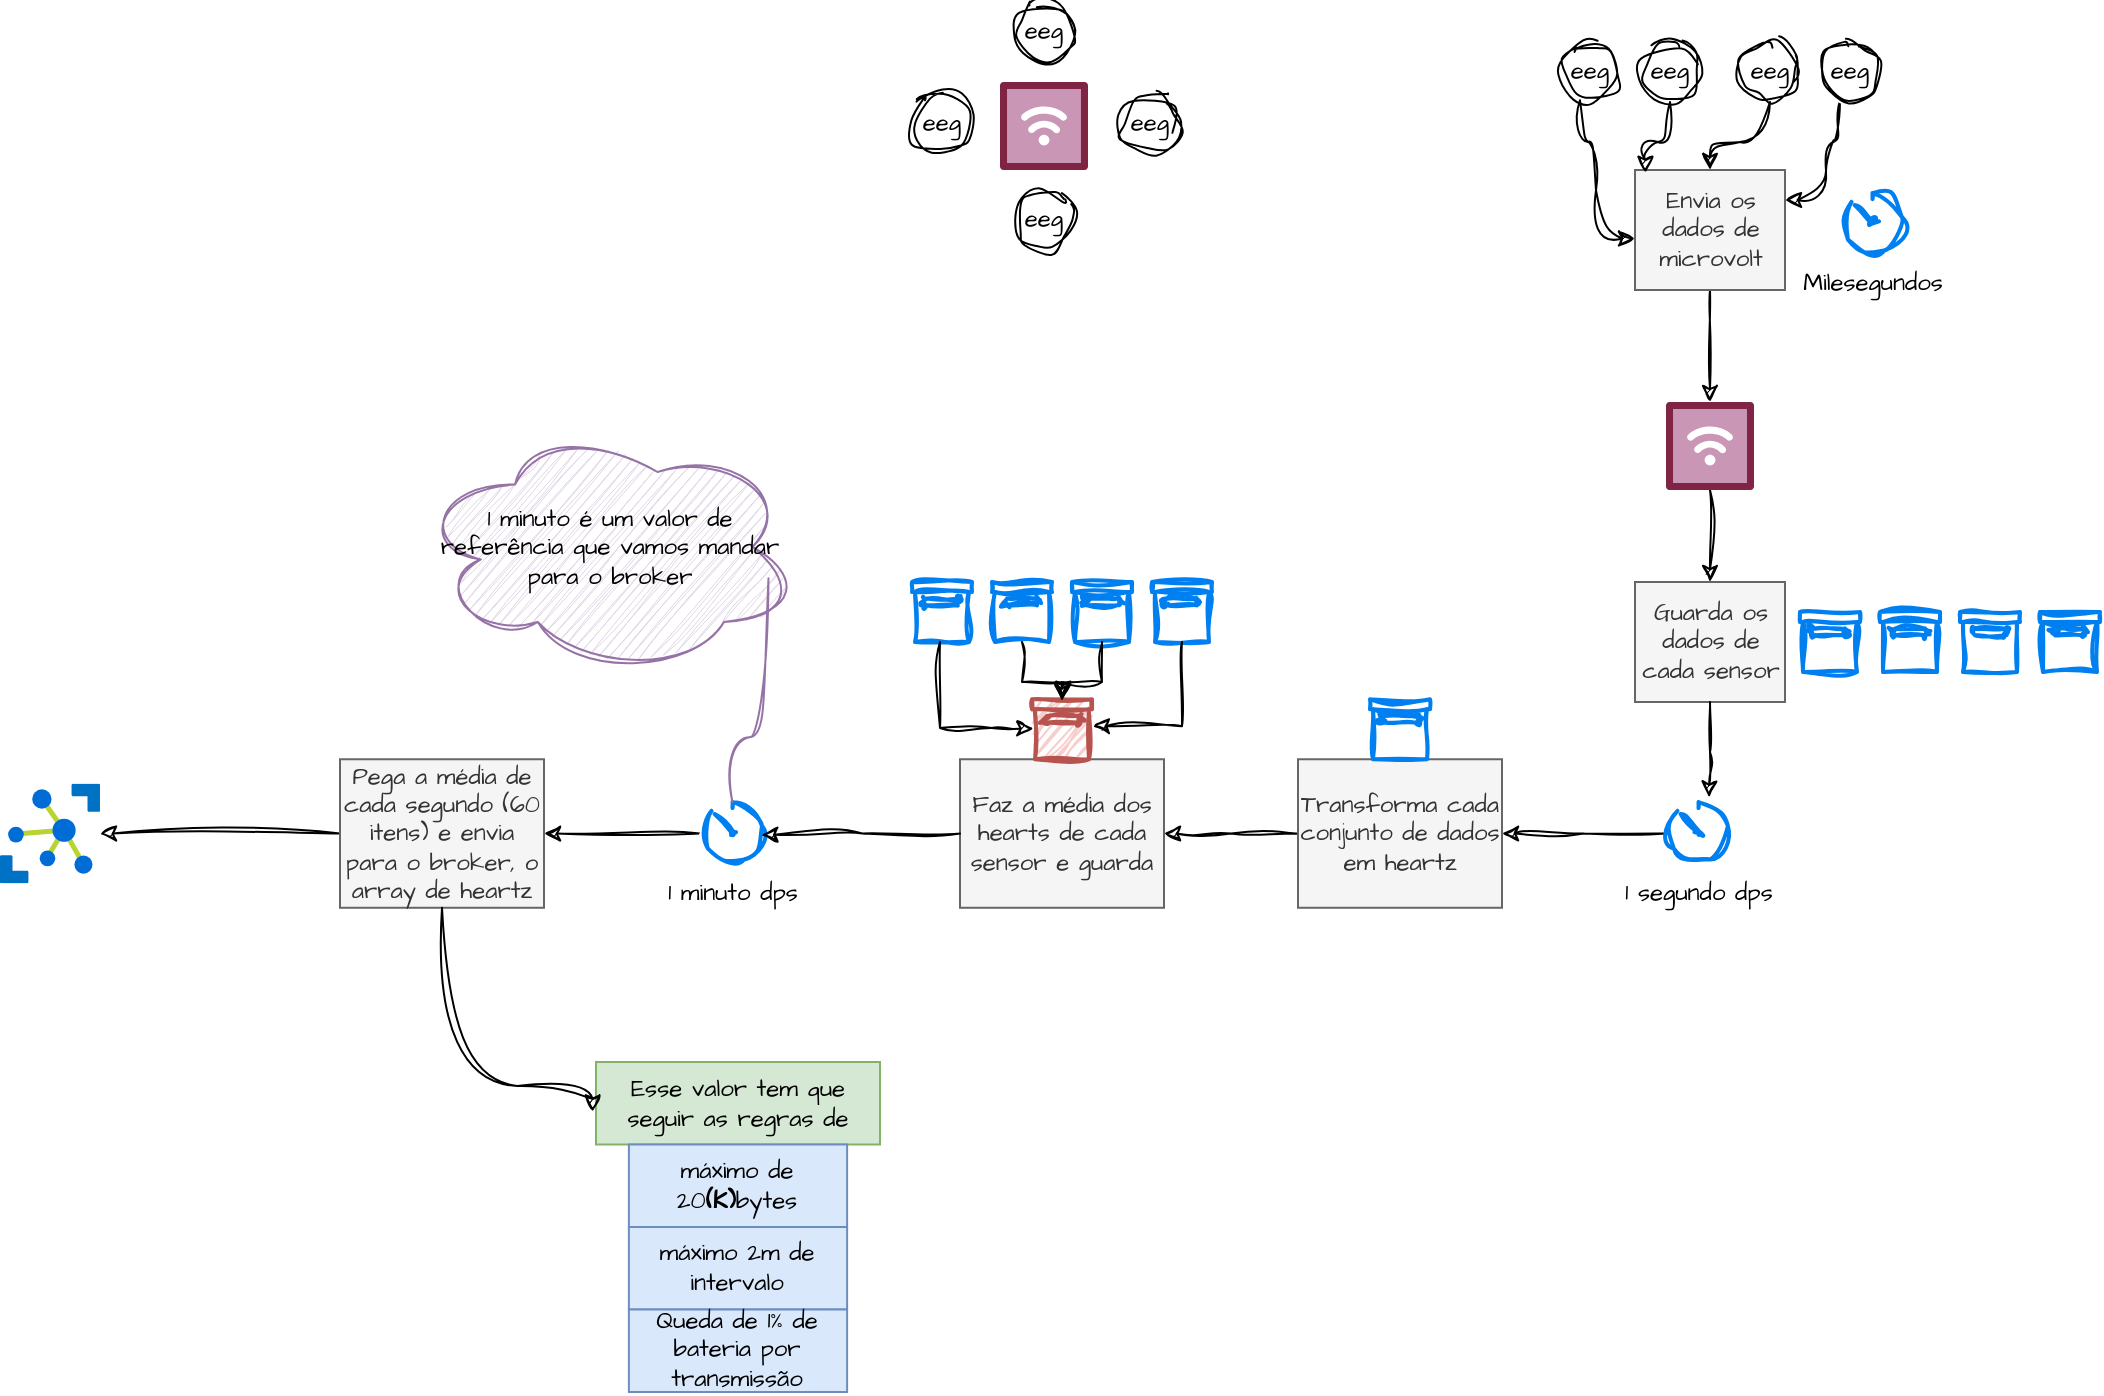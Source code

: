 <mxfile version="24.1.0" type="github">
  <diagram name="Page-1" id="V0QjYk44DjomA8azqZS-">
    <mxGraphModel dx="1290" dy="255" grid="1" gridSize="10" guides="1" tooltips="1" connect="1" arrows="1" fold="1" page="1" pageScale="1" pageWidth="827" pageHeight="1169" math="0" shadow="0">
      <root>
        <mxCell id="0" />
        <mxCell id="1" parent="0" />
        <mxCell id="IBkin0WqaZqA1a8_IyNM-1" value="" style="verticalLabelPosition=bottom;aspect=fixed;html=1;shape=mxgraph.salesforce.iot;hachureGap=4;fontFamily=Architects Daughter;fontSource=https%3A%2F%2Ffonts.googleapis.com%2Fcss%3Ffamily%3DArchitects%2BDaughter;" vertex="1" parent="1">
          <mxGeometry x="250" y="90" width="44" height="44" as="geometry" />
        </mxCell>
        <mxCell id="IBkin0WqaZqA1a8_IyNM-7" value="eeg" style="ellipse;whiteSpace=wrap;html=1;aspect=fixed;sketch=1;hachureGap=4;jiggle=2;curveFitting=1;fontFamily=Architects Daughter;fontSource=https%3A%2F%2Ffonts.googleapis.com%2Fcss%3Ffamily%3DArchitects%2BDaughter;" vertex="1" parent="1">
          <mxGeometry x="530" y="70" width="30" height="30" as="geometry" />
        </mxCell>
        <mxCell id="IBkin0WqaZqA1a8_IyNM-14" style="edgeStyle=orthogonalEdgeStyle;rounded=0;sketch=1;hachureGap=4;jiggle=2;curveFitting=1;orthogonalLoop=1;jettySize=auto;html=1;fontFamily=Architects Daughter;fontSource=https%3A%2F%2Ffonts.googleapis.com%2Fcss%3Ffamily%3DArchitects%2BDaughter;" edge="1" parent="1" source="IBkin0WqaZqA1a8_IyNM-10" target="IBkin0WqaZqA1a8_IyNM-13">
          <mxGeometry relative="1" as="geometry" />
        </mxCell>
        <mxCell id="IBkin0WqaZqA1a8_IyNM-10" value="Envia os dados de microvolt" style="rounded=0;whiteSpace=wrap;html=1;hachureGap=4;fontFamily=Architects Daughter;fontSource=https%3A%2F%2Ffonts.googleapis.com%2Fcss%3Ffamily%3DArchitects%2BDaughter;fillColor=#f5f5f5;fontColor=#333333;strokeColor=#666666;" vertex="1" parent="1">
          <mxGeometry x="567.5" y="134" width="75" height="60" as="geometry" />
        </mxCell>
        <mxCell id="IBkin0WqaZqA1a8_IyNM-12" value="Milesegundos" style="html=1;verticalLabelPosition=bottom;align=center;labelBackgroundColor=#ffffff;verticalAlign=top;strokeWidth=2;strokeColor=#0080F0;shadow=0;dashed=0;shape=mxgraph.ios7.icons.gauge;sketch=1;hachureGap=4;jiggle=2;curveFitting=1;fontFamily=Architects Daughter;fontSource=https%3A%2F%2Ffonts.googleapis.com%2Fcss%3Ffamily%3DArchitects%2BDaughter;" vertex="1" parent="1">
          <mxGeometry x="670" y="145.5" width="32.4" height="31.5" as="geometry" />
        </mxCell>
        <mxCell id="IBkin0WqaZqA1a8_IyNM-40" style="edgeStyle=orthogonalEdgeStyle;rounded=0;sketch=1;hachureGap=4;jiggle=2;curveFitting=1;orthogonalLoop=1;jettySize=auto;html=1;entryX=0.5;entryY=0;entryDx=0;entryDy=0;fontFamily=Architects Daughter;fontSource=https%3A%2F%2Ffonts.googleapis.com%2Fcss%3Ffamily%3DArchitects%2BDaughter;" edge="1" parent="1" source="IBkin0WqaZqA1a8_IyNM-13" target="IBkin0WqaZqA1a8_IyNM-38">
          <mxGeometry relative="1" as="geometry" />
        </mxCell>
        <mxCell id="IBkin0WqaZqA1a8_IyNM-13" value="" style="verticalLabelPosition=bottom;aspect=fixed;html=1;shape=mxgraph.salesforce.iot;hachureGap=4;fontFamily=Architects Daughter;fontSource=https%3A%2F%2Ffonts.googleapis.com%2Fcss%3Ffamily%3DArchitects%2BDaughter;" vertex="1" parent="1">
          <mxGeometry x="583" y="250" width="44" height="44" as="geometry" />
        </mxCell>
        <mxCell id="IBkin0WqaZqA1a8_IyNM-19" style="edgeStyle=orthogonalEdgeStyle;rounded=0;sketch=1;hachureGap=4;jiggle=2;curveFitting=1;orthogonalLoop=1;jettySize=auto;html=1;fontFamily=Architects Daughter;fontSource=https%3A%2F%2Ffonts.googleapis.com%2Fcss%3Ffamily%3DArchitects%2BDaughter;curved=1;" edge="1" parent="1" source="IBkin0WqaZqA1a8_IyNM-17" target="IBkin0WqaZqA1a8_IyNM-10">
          <mxGeometry relative="1" as="geometry" />
        </mxCell>
        <mxCell id="IBkin0WqaZqA1a8_IyNM-17" value="eeg" style="ellipse;whiteSpace=wrap;html=1;aspect=fixed;sketch=1;hachureGap=4;jiggle=2;curveFitting=1;fontFamily=Architects Daughter;fontSource=https%3A%2F%2Ffonts.googleapis.com%2Fcss%3Ffamily%3DArchitects%2BDaughter;" vertex="1" parent="1">
          <mxGeometry x="620" y="70" width="30" height="30" as="geometry" />
        </mxCell>
        <mxCell id="IBkin0WqaZqA1a8_IyNM-21" style="edgeStyle=orthogonalEdgeStyle;rounded=0;sketch=1;hachureGap=4;jiggle=2;curveFitting=1;orthogonalLoop=1;jettySize=auto;html=1;entryX=1;entryY=0.25;entryDx=0;entryDy=0;fontFamily=Architects Daughter;fontSource=https%3A%2F%2Ffonts.googleapis.com%2Fcss%3Ffamily%3DArchitects%2BDaughter;curved=1;" edge="1" parent="1" source="IBkin0WqaZqA1a8_IyNM-18" target="IBkin0WqaZqA1a8_IyNM-10">
          <mxGeometry relative="1" as="geometry">
            <Array as="points">
              <mxPoint x="670" y="120" />
              <mxPoint x="663" y="120" />
              <mxPoint x="663" y="149" />
            </Array>
          </mxGeometry>
        </mxCell>
        <mxCell id="IBkin0WqaZqA1a8_IyNM-18" value="eeg" style="ellipse;whiteSpace=wrap;html=1;aspect=fixed;sketch=1;hachureGap=4;jiggle=2;curveFitting=1;fontFamily=Architects Daughter;fontSource=https%3A%2F%2Ffonts.googleapis.com%2Fcss%3Ffamily%3DArchitects%2BDaughter;" vertex="1" parent="1">
          <mxGeometry x="660" y="70" width="30" height="30" as="geometry" />
        </mxCell>
        <mxCell id="IBkin0WqaZqA1a8_IyNM-20" style="edgeStyle=orthogonalEdgeStyle;rounded=0;sketch=1;hachureGap=4;jiggle=2;curveFitting=1;orthogonalLoop=1;jettySize=auto;html=1;entryX=0;entryY=0.571;entryDx=0;entryDy=0;entryPerimeter=0;fontFamily=Architects Daughter;fontSource=https%3A%2F%2Ffonts.googleapis.com%2Fcss%3Ffamily%3DArchitects%2BDaughter;curved=1;" edge="1" parent="1" source="IBkin0WqaZqA1a8_IyNM-7" target="IBkin0WqaZqA1a8_IyNM-10">
          <mxGeometry relative="1" as="geometry">
            <Array as="points">
              <mxPoint x="540" y="120" />
              <mxPoint x="548" y="120" />
              <mxPoint x="548" y="168" />
            </Array>
          </mxGeometry>
        </mxCell>
        <mxCell id="IBkin0WqaZqA1a8_IyNM-22" value="eeg" style="ellipse;whiteSpace=wrap;html=1;aspect=fixed;sketch=1;hachureGap=4;jiggle=2;curveFitting=1;fontFamily=Architects Daughter;fontSource=https%3A%2F%2Ffonts.googleapis.com%2Fcss%3Ffamily%3DArchitects%2BDaughter;" vertex="1" parent="1">
          <mxGeometry x="570" y="70" width="30" height="30" as="geometry" />
        </mxCell>
        <mxCell id="IBkin0WqaZqA1a8_IyNM-24" style="edgeStyle=orthogonalEdgeStyle;rounded=0;sketch=1;hachureGap=4;jiggle=2;curveFitting=1;orthogonalLoop=1;jettySize=auto;html=1;entryX=0.07;entryY=0.023;entryDx=0;entryDy=0;entryPerimeter=0;fontFamily=Architects Daughter;fontSource=https%3A%2F%2Ffonts.googleapis.com%2Fcss%3Ffamily%3DArchitects%2BDaughter;curved=1;" edge="1" parent="1" source="IBkin0WqaZqA1a8_IyNM-22" target="IBkin0WqaZqA1a8_IyNM-10">
          <mxGeometry relative="1" as="geometry" />
        </mxCell>
        <mxCell id="IBkin0WqaZqA1a8_IyNM-44" style="edgeStyle=orthogonalEdgeStyle;rounded=0;sketch=1;hachureGap=4;jiggle=2;curveFitting=1;orthogonalLoop=1;jettySize=auto;html=1;entryX=1;entryY=0.5;entryDx=0;entryDy=0;fontFamily=Architects Daughter;fontSource=https%3A%2F%2Ffonts.googleapis.com%2Fcss%3Ffamily%3DArchitects%2BDaughter;" edge="1" parent="1" source="IBkin0WqaZqA1a8_IyNM-26" target="IBkin0WqaZqA1a8_IyNM-42">
          <mxGeometry relative="1" as="geometry" />
        </mxCell>
        <mxCell id="IBkin0WqaZqA1a8_IyNM-26" value="1 segundo dps" style="html=1;verticalLabelPosition=bottom;align=center;labelBackgroundColor=#ffffff;verticalAlign=top;strokeWidth=2;strokeColor=#0080F0;shadow=0;dashed=0;shape=mxgraph.ios7.icons.gauge;sketch=1;hachureGap=4;jiggle=2;curveFitting=1;fontFamily=Architects Daughter;fontSource=https%3A%2F%2Ffonts.googleapis.com%2Fcss%3Ffamily%3DArchitects%2BDaughter;" vertex="1" parent="1">
          <mxGeometry x="583.0" y="450" width="32.4" height="31.5" as="geometry" />
        </mxCell>
        <mxCell id="IBkin0WqaZqA1a8_IyNM-32" value="" style="html=1;verticalLabelPosition=bottom;align=center;labelBackgroundColor=#ffffff;verticalAlign=top;strokeWidth=2;strokeColor=#0080F0;shadow=0;dashed=0;shape=mxgraph.ios7.icons.box;sketch=1;hachureGap=4;jiggle=2;curveFitting=1;fontFamily=Architects Daughter;fontSource=https%3A%2F%2Ffonts.googleapis.com%2Fcss%3Ffamily%3DArchitects%2BDaughter;" vertex="1" parent="1">
          <mxGeometry x="650" y="355" width="30" height="30" as="geometry" />
        </mxCell>
        <mxCell id="IBkin0WqaZqA1a8_IyNM-35" value="" style="html=1;verticalLabelPosition=bottom;align=center;labelBackgroundColor=#ffffff;verticalAlign=top;strokeWidth=2;strokeColor=#0080F0;shadow=0;dashed=0;shape=mxgraph.ios7.icons.box;sketch=1;hachureGap=4;jiggle=2;curveFitting=1;fontFamily=Architects Daughter;fontSource=https%3A%2F%2Ffonts.googleapis.com%2Fcss%3Ffamily%3DArchitects%2BDaughter;" vertex="1" parent="1">
          <mxGeometry x="690" y="355" width="30" height="30" as="geometry" />
        </mxCell>
        <mxCell id="IBkin0WqaZqA1a8_IyNM-36" value="" style="html=1;verticalLabelPosition=bottom;align=center;labelBackgroundColor=#ffffff;verticalAlign=top;strokeWidth=2;strokeColor=#0080F0;shadow=0;dashed=0;shape=mxgraph.ios7.icons.box;sketch=1;hachureGap=4;jiggle=2;curveFitting=1;fontFamily=Architects Daughter;fontSource=https%3A%2F%2Ffonts.googleapis.com%2Fcss%3Ffamily%3DArchitects%2BDaughter;" vertex="1" parent="1">
          <mxGeometry x="730" y="355" width="30" height="30" as="geometry" />
        </mxCell>
        <mxCell id="IBkin0WqaZqA1a8_IyNM-37" value="" style="html=1;verticalLabelPosition=bottom;align=center;labelBackgroundColor=#ffffff;verticalAlign=top;strokeWidth=2;strokeColor=#0080F0;shadow=0;dashed=0;shape=mxgraph.ios7.icons.box;sketch=1;hachureGap=4;jiggle=2;curveFitting=1;fontFamily=Architects Daughter;fontSource=https%3A%2F%2Ffonts.googleapis.com%2Fcss%3Ffamily%3DArchitects%2BDaughter;" vertex="1" parent="1">
          <mxGeometry x="770" y="355" width="30" height="30" as="geometry" />
        </mxCell>
        <mxCell id="IBkin0WqaZqA1a8_IyNM-38" value="Guarda os dados de cada sensor" style="rounded=0;whiteSpace=wrap;html=1;hachureGap=4;fontFamily=Architects Daughter;fontSource=https%3A%2F%2Ffonts.googleapis.com%2Fcss%3Ffamily%3DArchitects%2BDaughter;fillColor=#f5f5f5;fontColor=#333333;strokeColor=#666666;" vertex="1" parent="1">
          <mxGeometry x="567.5" y="340" width="75" height="60" as="geometry" />
        </mxCell>
        <mxCell id="IBkin0WqaZqA1a8_IyNM-41" style="edgeStyle=orthogonalEdgeStyle;rounded=0;sketch=1;hachureGap=4;jiggle=2;curveFitting=1;orthogonalLoop=1;jettySize=auto;html=1;entryX=0.665;entryY=-0.071;entryDx=0;entryDy=0;entryPerimeter=0;fontFamily=Architects Daughter;fontSource=https%3A%2F%2Ffonts.googleapis.com%2Fcss%3Ffamily%3DArchitects%2BDaughter;" edge="1" parent="1" source="IBkin0WqaZqA1a8_IyNM-38" target="IBkin0WqaZqA1a8_IyNM-26">
          <mxGeometry relative="1" as="geometry" />
        </mxCell>
        <mxCell id="IBkin0WqaZqA1a8_IyNM-50" style="edgeStyle=orthogonalEdgeStyle;rounded=0;sketch=1;hachureGap=4;jiggle=2;curveFitting=1;orthogonalLoop=1;jettySize=auto;html=1;entryX=1;entryY=0.5;entryDx=0;entryDy=0;fontFamily=Architects Daughter;fontSource=https%3A%2F%2Ffonts.googleapis.com%2Fcss%3Ffamily%3DArchitects%2BDaughter;" edge="1" parent="1" source="IBkin0WqaZqA1a8_IyNM-42" target="IBkin0WqaZqA1a8_IyNM-45">
          <mxGeometry relative="1" as="geometry" />
        </mxCell>
        <mxCell id="IBkin0WqaZqA1a8_IyNM-42" value="Transforma cada conjunto de dados em heartz" style="rounded=0;whiteSpace=wrap;html=1;hachureGap=4;fontFamily=Architects Daughter;fontSource=https%3A%2F%2Ffonts.googleapis.com%2Fcss%3Ffamily%3DArchitects%2BDaughter;fillColor=#f5f5f5;fontColor=#333333;strokeColor=#666666;" vertex="1" parent="1">
          <mxGeometry x="399" y="428.63" width="102" height="74.25" as="geometry" />
        </mxCell>
        <mxCell id="IBkin0WqaZqA1a8_IyNM-43" value="" style="html=1;verticalLabelPosition=bottom;align=center;labelBackgroundColor=#ffffff;verticalAlign=top;strokeWidth=2;strokeColor=#0080F0;shadow=0;dashed=0;shape=mxgraph.ios7.icons.box;sketch=1;hachureGap=4;jiggle=2;curveFitting=1;fontFamily=Architects Daughter;fontSource=https%3A%2F%2Ffonts.googleapis.com%2Fcss%3Ffamily%3DArchitects%2BDaughter;" vertex="1" parent="1">
          <mxGeometry x="435" y="398.63" width="30" height="30" as="geometry" />
        </mxCell>
        <mxCell id="IBkin0WqaZqA1a8_IyNM-45" value="Faz a média dos hearts de cada sensor e guarda " style="rounded=0;whiteSpace=wrap;html=1;hachureGap=4;fontFamily=Architects Daughter;fontSource=https%3A%2F%2Ffonts.googleapis.com%2Fcss%3Ffamily%3DArchitects%2BDaughter;fillColor=#f5f5f5;fontColor=#333333;strokeColor=#666666;" vertex="1" parent="1">
          <mxGeometry x="230" y="428.63" width="102" height="74.25" as="geometry" />
        </mxCell>
        <mxCell id="IBkin0WqaZqA1a8_IyNM-46" value="" style="html=1;verticalLabelPosition=bottom;align=center;labelBackgroundColor=#ffffff;verticalAlign=top;strokeWidth=2;strokeColor=#0080F0;shadow=0;dashed=0;shape=mxgraph.ios7.icons.box;sketch=1;hachureGap=4;jiggle=2;curveFitting=1;fontFamily=Architects Daughter;fontSource=https%3A%2F%2Ffonts.googleapis.com%2Fcss%3Ffamily%3DArchitects%2BDaughter;" vertex="1" parent="1">
          <mxGeometry x="206" y="340" width="30" height="30" as="geometry" />
        </mxCell>
        <mxCell id="IBkin0WqaZqA1a8_IyNM-47" value="" style="html=1;verticalLabelPosition=bottom;align=center;labelBackgroundColor=#ffffff;verticalAlign=top;strokeWidth=2;strokeColor=#0080F0;shadow=0;dashed=0;shape=mxgraph.ios7.icons.box;sketch=1;hachureGap=4;jiggle=2;curveFitting=1;fontFamily=Architects Daughter;fontSource=https%3A%2F%2Ffonts.googleapis.com%2Fcss%3Ffamily%3DArchitects%2BDaughter;" vertex="1" parent="1">
          <mxGeometry x="246" y="340" width="30" height="30" as="geometry" />
        </mxCell>
        <mxCell id="IBkin0WqaZqA1a8_IyNM-48" value="" style="html=1;verticalLabelPosition=bottom;align=center;labelBackgroundColor=#ffffff;verticalAlign=top;strokeWidth=2;strokeColor=#0080F0;shadow=0;dashed=0;shape=mxgraph.ios7.icons.box;sketch=1;hachureGap=4;jiggle=2;curveFitting=1;fontFamily=Architects Daughter;fontSource=https%3A%2F%2Ffonts.googleapis.com%2Fcss%3Ffamily%3DArchitects%2BDaughter;" vertex="1" parent="1">
          <mxGeometry x="286" y="340" width="30" height="30" as="geometry" />
        </mxCell>
        <mxCell id="IBkin0WqaZqA1a8_IyNM-49" value="" style="html=1;verticalLabelPosition=bottom;align=center;labelBackgroundColor=#ffffff;verticalAlign=top;strokeWidth=2;strokeColor=#0080F0;shadow=0;dashed=0;shape=mxgraph.ios7.icons.box;sketch=1;hachureGap=4;jiggle=2;curveFitting=1;fontFamily=Architects Daughter;fontSource=https%3A%2F%2Ffonts.googleapis.com%2Fcss%3Ffamily%3DArchitects%2BDaughter;" vertex="1" parent="1">
          <mxGeometry x="326" y="340" width="30" height="30" as="geometry" />
        </mxCell>
        <mxCell id="IBkin0WqaZqA1a8_IyNM-51" value="" style="html=1;verticalLabelPosition=bottom;align=center;labelBackgroundColor=#ffffff;verticalAlign=top;strokeWidth=2;strokeColor=#b85450;shadow=0;dashed=0;shape=mxgraph.ios7.icons.box;sketch=1;hachureGap=4;jiggle=2;curveFitting=1;fontFamily=Architects Daughter;fontSource=https%3A%2F%2Ffonts.googleapis.com%2Fcss%3Ffamily%3DArchitects%2BDaughter;fillColor=#f8cecc;" vertex="1" parent="1">
          <mxGeometry x="266" y="398.63" width="30" height="30" as="geometry" />
        </mxCell>
        <mxCell id="IBkin0WqaZqA1a8_IyNM-53" style="edgeStyle=orthogonalEdgeStyle;rounded=0;sketch=1;hachureGap=4;jiggle=2;curveFitting=1;orthogonalLoop=1;jettySize=auto;html=1;entryX=0.024;entryY=0.489;entryDx=0;entryDy=0;entryPerimeter=0;fontFamily=Architects Daughter;fontSource=https%3A%2F%2Ffonts.googleapis.com%2Fcss%3Ffamily%3DArchitects%2BDaughter;" edge="1" parent="1" source="IBkin0WqaZqA1a8_IyNM-46" target="IBkin0WqaZqA1a8_IyNM-51">
          <mxGeometry relative="1" as="geometry">
            <Array as="points">
              <mxPoint x="220" y="413" />
              <mxPoint x="246" y="413" />
            </Array>
          </mxGeometry>
        </mxCell>
        <mxCell id="IBkin0WqaZqA1a8_IyNM-54" style="edgeStyle=orthogonalEdgeStyle;rounded=0;sketch=1;hachureGap=4;jiggle=2;curveFitting=1;orthogonalLoop=1;jettySize=auto;html=1;entryX=0.5;entryY=0.031;entryDx=0;entryDy=0;entryPerimeter=0;fontFamily=Architects Daughter;fontSource=https%3A%2F%2Ffonts.googleapis.com%2Fcss%3Ffamily%3DArchitects%2BDaughter;" edge="1" parent="1" source="IBkin0WqaZqA1a8_IyNM-47" target="IBkin0WqaZqA1a8_IyNM-51">
          <mxGeometry relative="1" as="geometry" />
        </mxCell>
        <mxCell id="IBkin0WqaZqA1a8_IyNM-55" style="edgeStyle=orthogonalEdgeStyle;rounded=0;sketch=1;hachureGap=4;jiggle=2;curveFitting=1;orthogonalLoop=1;jettySize=auto;html=1;entryX=0.519;entryY=-0.026;entryDx=0;entryDy=0;entryPerimeter=0;fontFamily=Architects Daughter;fontSource=https%3A%2F%2Ffonts.googleapis.com%2Fcss%3Ffamily%3DArchitects%2BDaughter;" edge="1" parent="1" source="IBkin0WqaZqA1a8_IyNM-48" target="IBkin0WqaZqA1a8_IyNM-51">
          <mxGeometry relative="1" as="geometry" />
        </mxCell>
        <mxCell id="IBkin0WqaZqA1a8_IyNM-56" style="edgeStyle=orthogonalEdgeStyle;rounded=0;sketch=1;hachureGap=4;jiggle=2;curveFitting=1;orthogonalLoop=1;jettySize=auto;html=1;entryX=1.014;entryY=0.45;entryDx=0;entryDy=0;entryPerimeter=0;fontFamily=Architects Daughter;fontSource=https%3A%2F%2Ffonts.googleapis.com%2Fcss%3Ffamily%3DArchitects%2BDaughter;" edge="1" parent="1" source="IBkin0WqaZqA1a8_IyNM-49" target="IBkin0WqaZqA1a8_IyNM-51">
          <mxGeometry relative="1" as="geometry">
            <Array as="points">
              <mxPoint x="341" y="412" />
            </Array>
          </mxGeometry>
        </mxCell>
        <mxCell id="IBkin0WqaZqA1a8_IyNM-64" style="edgeStyle=orthogonalEdgeStyle;rounded=0;sketch=1;hachureGap=4;jiggle=2;curveFitting=1;orthogonalLoop=1;jettySize=auto;html=1;fontFamily=Architects Daughter;fontSource=https%3A%2F%2Ffonts.googleapis.com%2Fcss%3Ffamily%3DArchitects%2BDaughter;" edge="1" parent="1" source="IBkin0WqaZqA1a8_IyNM-59" target="IBkin0WqaZqA1a8_IyNM-63">
          <mxGeometry relative="1" as="geometry" />
        </mxCell>
        <mxCell id="IBkin0WqaZqA1a8_IyNM-59" value="1 minuto dps" style="html=1;verticalLabelPosition=bottom;align=center;labelBackgroundColor=#ffffff;verticalAlign=top;strokeWidth=2;strokeColor=#0080F0;shadow=0;dashed=0;shape=mxgraph.ios7.icons.gauge;sketch=1;hachureGap=4;jiggle=2;curveFitting=1;fontFamily=Architects Daughter;fontSource=https%3A%2F%2Ffonts.googleapis.com%2Fcss%3Ffamily%3DArchitects%2BDaughter;" vertex="1" parent="1">
          <mxGeometry x="100.0" y="450" width="32.4" height="31.5" as="geometry" />
        </mxCell>
        <mxCell id="IBkin0WqaZqA1a8_IyNM-60" style="edgeStyle=orthogonalEdgeStyle;rounded=0;sketch=1;hachureGap=4;jiggle=2;curveFitting=1;orthogonalLoop=1;jettySize=auto;html=1;entryX=0.948;entryY=0.522;entryDx=0;entryDy=0;entryPerimeter=0;fontFamily=Architects Daughter;fontSource=https%3A%2F%2Ffonts.googleapis.com%2Fcss%3Ffamily%3DArchitects%2BDaughter;" edge="1" parent="1" source="IBkin0WqaZqA1a8_IyNM-45" target="IBkin0WqaZqA1a8_IyNM-59">
          <mxGeometry relative="1" as="geometry" />
        </mxCell>
        <mxCell id="IBkin0WqaZqA1a8_IyNM-61" value="1 minuto é um valor de referência que vamos mandar para o broker " style="ellipse;shape=cloud;whiteSpace=wrap;html=1;sketch=1;hachureGap=4;jiggle=2;curveFitting=1;fontFamily=Architects Daughter;fontSource=https%3A%2F%2Ffonts.googleapis.com%2Fcss%3Ffamily%3DArchitects%2BDaughter;fillColor=#e1d5e7;strokeColor=#9673a6;" vertex="1" parent="1">
          <mxGeometry x="-40" y="260" width="190" height="125" as="geometry" />
        </mxCell>
        <mxCell id="IBkin0WqaZqA1a8_IyNM-62" style="edgeStyle=orthogonalEdgeStyle;rounded=0;sketch=1;hachureGap=4;jiggle=2;curveFitting=1;orthogonalLoop=1;jettySize=auto;html=1;entryX=0.917;entryY=0.625;entryDx=0;entryDy=0;entryPerimeter=0;fontFamily=Architects Daughter;fontSource=https%3A%2F%2Ffonts.googleapis.com%2Fcss%3Ffamily%3DArchitects%2BDaughter;curved=1;endArrow=none;endFill=0;fillColor=#e1d5e7;strokeColor=#9673a6;" edge="1" parent="1" source="IBkin0WqaZqA1a8_IyNM-59" target="IBkin0WqaZqA1a8_IyNM-61">
          <mxGeometry relative="1" as="geometry" />
        </mxCell>
        <mxCell id="IBkin0WqaZqA1a8_IyNM-70" style="edgeStyle=orthogonalEdgeStyle;rounded=0;sketch=1;hachureGap=4;jiggle=2;curveFitting=1;orthogonalLoop=1;jettySize=auto;html=1;fontFamily=Architects Daughter;fontSource=https%3A%2F%2Ffonts.googleapis.com%2Fcss%3Ffamily%3DArchitects%2BDaughter;curved=1;" edge="1" parent="1" source="IBkin0WqaZqA1a8_IyNM-63" target="IBkin0WqaZqA1a8_IyNM-69">
          <mxGeometry relative="1" as="geometry" />
        </mxCell>
        <mxCell id="IBkin0WqaZqA1a8_IyNM-63" value="Pega a média de cada segundo (60 itens) e envia para o broker, o array de heartz" style="rounded=0;whiteSpace=wrap;html=1;hachureGap=4;fontFamily=Architects Daughter;fontSource=https%3A%2F%2Ffonts.googleapis.com%2Fcss%3Ffamily%3DArchitects%2BDaughter;fillColor=#f5f5f5;fontColor=#333333;strokeColor=#666666;" vertex="1" parent="1">
          <mxGeometry x="-80" y="428.63" width="102" height="74.25" as="geometry" />
        </mxCell>
        <mxCell id="IBkin0WqaZqA1a8_IyNM-65" value="eeg" style="ellipse;whiteSpace=wrap;html=1;aspect=fixed;sketch=1;hachureGap=4;jiggle=2;curveFitting=1;fontFamily=Architects Daughter;fontSource=https%3A%2F%2Ffonts.googleapis.com%2Fcss%3Ffamily%3DArchitects%2BDaughter;" vertex="1" parent="1">
          <mxGeometry x="257" y="50" width="30" height="30" as="geometry" />
        </mxCell>
        <mxCell id="IBkin0WqaZqA1a8_IyNM-66" value="eeg" style="ellipse;whiteSpace=wrap;html=1;aspect=fixed;sketch=1;hachureGap=4;jiggle=2;curveFitting=1;fontFamily=Architects Daughter;fontSource=https%3A%2F%2Ffonts.googleapis.com%2Fcss%3Ffamily%3DArchitects%2BDaughter;" vertex="1" parent="1">
          <mxGeometry x="206" y="95.5" width="30" height="30" as="geometry" />
        </mxCell>
        <mxCell id="IBkin0WqaZqA1a8_IyNM-67" value="eeg" style="ellipse;whiteSpace=wrap;html=1;aspect=fixed;sketch=1;hachureGap=4;jiggle=2;curveFitting=1;fontFamily=Architects Daughter;fontSource=https%3A%2F%2Ffonts.googleapis.com%2Fcss%3Ffamily%3DArchitects%2BDaughter;" vertex="1" parent="1">
          <mxGeometry x="257" y="144" width="30" height="30" as="geometry" />
        </mxCell>
        <mxCell id="IBkin0WqaZqA1a8_IyNM-68" value="eeg" style="ellipse;whiteSpace=wrap;html=1;aspect=fixed;sketch=1;hachureGap=4;jiggle=2;curveFitting=1;fontFamily=Architects Daughter;fontSource=https%3A%2F%2Ffonts.googleapis.com%2Fcss%3Ffamily%3DArchitects%2BDaughter;" vertex="1" parent="1">
          <mxGeometry x="310" y="95.5" width="30" height="30" as="geometry" />
        </mxCell>
        <mxCell id="IBkin0WqaZqA1a8_IyNM-69" value="" style="image;sketch=0;aspect=fixed;html=1;points=[];align=center;fontSize=12;image=img/lib/mscae/Azure_IoT_Hub.svg;hachureGap=4;jiggle=2;curveFitting=1;fontFamily=Architects Daughter;fontSource=https%3A%2F%2Ffonts.googleapis.com%2Fcss%3Ffamily%3DArchitects%2BDaughter;" vertex="1" parent="1">
          <mxGeometry x="-250" y="440.76" width="50" height="50" as="geometry" />
        </mxCell>
        <mxCell id="IBkin0WqaZqA1a8_IyNM-71" value="Esse valor tem que seguir as regras de" style="rounded=0;whiteSpace=wrap;html=1;hachureGap=4;fontFamily=Architects Daughter;fontSource=https%3A%2F%2Ffonts.googleapis.com%2Fcss%3Ffamily%3DArchitects%2BDaughter;fillColor=#d5e8d4;strokeColor=#82b366;" vertex="1" parent="1">
          <mxGeometry x="48" y="580" width="142" height="41.25" as="geometry" />
        </mxCell>
        <mxCell id="IBkin0WqaZqA1a8_IyNM-73" style="edgeStyle=orthogonalEdgeStyle;rounded=0;sketch=1;hachureGap=4;jiggle=2;curveFitting=1;orthogonalLoop=1;jettySize=auto;html=1;entryX=-0.012;entryY=0.601;entryDx=0;entryDy=0;entryPerimeter=0;fontFamily=Architects Daughter;fontSource=https%3A%2F%2Ffonts.googleapis.com%2Fcss%3Ffamily%3DArchitects%2BDaughter;curved=1;" edge="1" parent="1" source="IBkin0WqaZqA1a8_IyNM-63" target="IBkin0WqaZqA1a8_IyNM-71">
          <mxGeometry relative="1" as="geometry">
            <Array as="points">
              <mxPoint x="-29" y="592" />
            </Array>
          </mxGeometry>
        </mxCell>
        <mxCell id="IBkin0WqaZqA1a8_IyNM-74" value="máximo de 20&lt;b&gt;(K)&lt;/b&gt;bytes" style="rounded=0;whiteSpace=wrap;html=1;hachureGap=4;fontFamily=Architects Daughter;fontSource=https%3A%2F%2Ffonts.googleapis.com%2Fcss%3Ffamily%3DArchitects%2BDaughter;fillColor=#dae8fc;strokeColor=#6c8ebf;" vertex="1" parent="1">
          <mxGeometry x="64.45" y="621.25" width="109.1" height="41.25" as="geometry" />
        </mxCell>
        <mxCell id="IBkin0WqaZqA1a8_IyNM-76" value="máximo 2m de intervalo" style="rounded=0;whiteSpace=wrap;html=1;hachureGap=4;fontFamily=Architects Daughter;fontSource=https%3A%2F%2Ffonts.googleapis.com%2Fcss%3Ffamily%3DArchitects%2BDaughter;fillColor=#dae8fc;strokeColor=#6c8ebf;" vertex="1" parent="1">
          <mxGeometry x="64.45" y="662.5" width="109.1" height="41.25" as="geometry" />
        </mxCell>
        <mxCell id="IBkin0WqaZqA1a8_IyNM-77" value="Queda de 1% de bateria por transmissão" style="rounded=0;whiteSpace=wrap;html=1;hachureGap=4;fontFamily=Architects Daughter;fontSource=https%3A%2F%2Ffonts.googleapis.com%2Fcss%3Ffamily%3DArchitects%2BDaughter;fillColor=#dae8fc;strokeColor=#6c8ebf;" vertex="1" parent="1">
          <mxGeometry x="64.45" y="703.75" width="109.1" height="41.25" as="geometry" />
        </mxCell>
      </root>
    </mxGraphModel>
  </diagram>
</mxfile>
